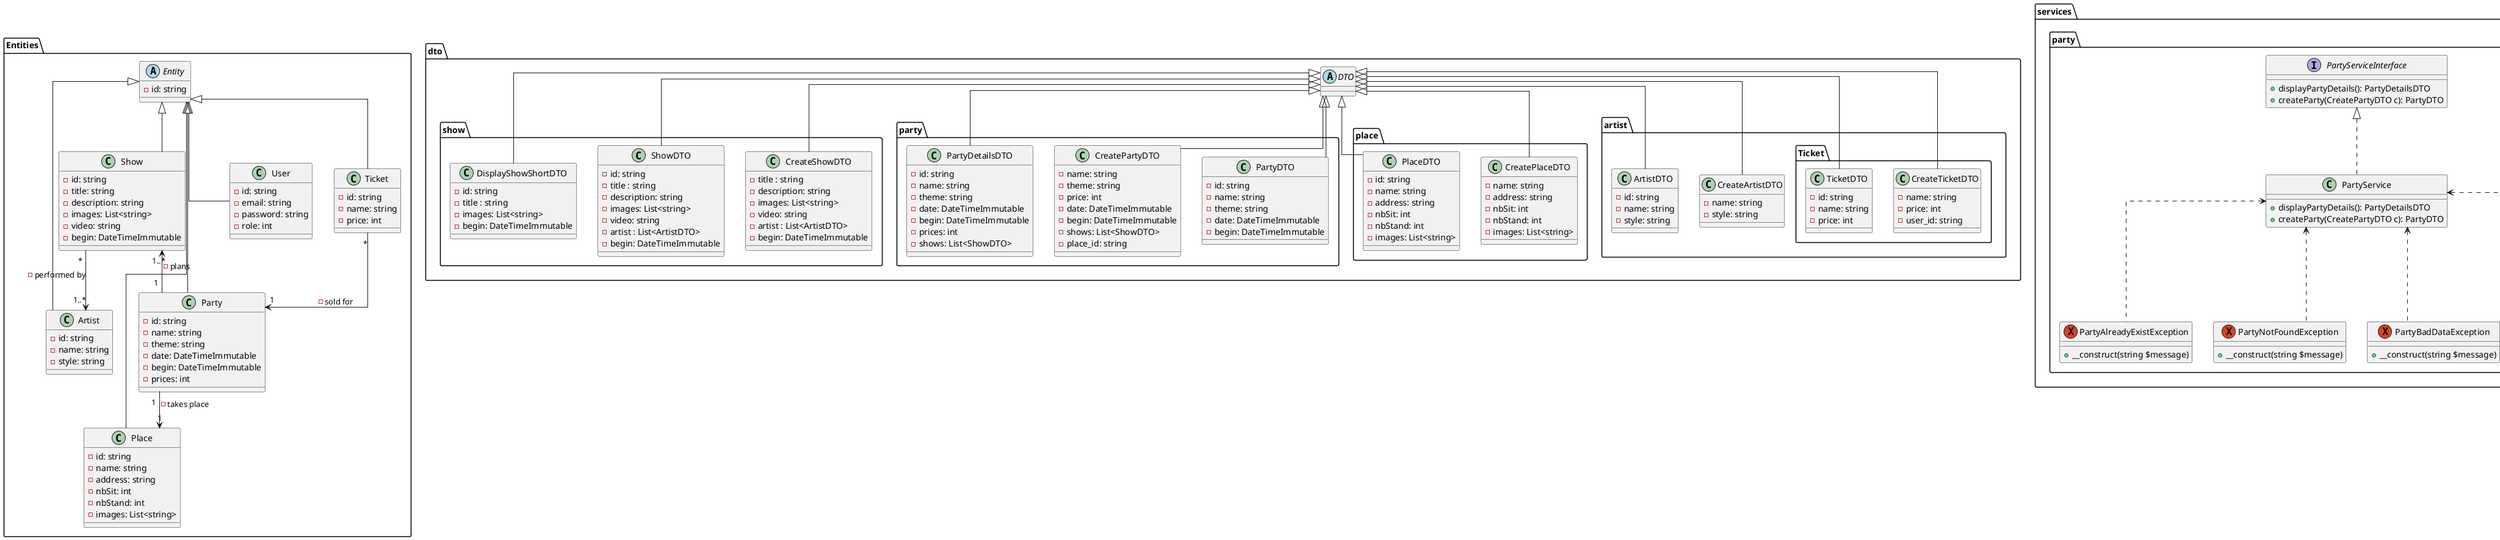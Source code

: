 @startuml
package Entities{
abstract Entity{
    -id: string
}

class "Show"{
    -id: string
    -title: string
    -description: string
    -images: List<string>
    -video: string
    -begin: DateTimeImmutable
}

class "Place"{
    -id: string
    -name: string
    -address: string
    -nbSit: int
    -nbStand: int
    -images: List<string>
}

class "Party"{
    -id: string
    -name: string
    -theme: string
    -date: DateTimeImmutable
    -begin: DateTimeImmutable
    -prices: int
}

class Artist {
    -id: string
    -name: string
    -style: string
}

class User {
    -id: string
    -email: string
    -password: string
    -role: int
}

class Ticket {
    -id: string
    -name: string
    -price: int
}

"Show" "1..*"<--"1" "Party" : -plans

"Party" "1"-->"1" "Place" : -takes place

"Show" "*"-->"1..*" "Artist" : -performed by

"Ticket" "*"-->"1" "Party" : -sold for

"Entity" <|-- "Show"
"Entity" <|-- "Place"
"Entity" <|-- "Party"
"Entity" <|-- "Artist"
"Entity" <|-- "User"
"Entity" <|-- "Ticket"
}
package "dto" {
abstract DTO {
}
package "show"{

    class CreateShowDTO{
        -title : string
        -description: string
        -images: List<string>
        -video: string
        -artist : List<ArtistDTO>
        -begin: DateTimeImmutable
    }
    class ShowDTO{
        -id: string
        -title : string
        -description: string
        -images: List<string>
        -video: string
        -artist : List<ArtistDTO>
        -begin: DateTimeImmutable
    }
    class DisplayShowShortDTO{
        -id: string
        -title : string
        -images: List<string>
        -begin: DateTimeImmutable
    }
}
package "party" {
    class PartyDTO {
        -id: string
        -name: string
        -theme: string
        -date: DateTimeImmutable
        -begin: DateTimeImmutable
    }
    class CreatePartyDTO {
        -name: string
        -theme: string
        -price: int
        -date: DateTimeImmutable
        -begin: DateTimeImmutable
        -shows: List<ShowDTO>
        -place_id: string
    }
    class PartyDetailsDTO {
        -id: string
        -name: string
        -theme: string
        -date: DateTimeImmutable
        -begin: DateTimeImmutable
        -prices: int
        -shows: List<ShowDTO>
    }

}

package "place"{
    class "CreatePlaceDTO"{
        -name: string
        -address: string
        -nbSit: int
        -nbStand: int
        -images: List<string>
    }

    class "PlaceDTO"{
        -id: string
        -name: string
        -address: string
        -nbSit: int
        -nbStand: int
        -images: List<string>
    }
}

package "artist"{
    class "CreateArtistDTO"{
        -name: string
        -style: string
    }
    class "ArtistDTO"{
        -id: string
        -name: string
        -style: string
    }

    package Ticket {
        class "CreateTicketDTO"{
            -name: string
            -price: int
            -user_id: string
        }
        class "TicketDTO"{
            -id: string
            -name: string
            -price: int
        }
    }
}

DTO <|-- CreateShowDTO
DTO <|-- ShowDTO
DTO <|-- DisplayShowShortDTO
DTO <|-- PartyDTO
DTO <|-- CreatePartyDTO
DTO <|-- PartyDetailsDTO
DTO <|-- CreatePlaceDTO
DTO <|-- PlaceDTO
DTO <|-- CreateArtistDTO
DTO <|-- ArtistDTO
DTO <|-- CreateTicketDTO
DTO <|-- TicketDTO
}

package "services" {
    package "show"{
        interface ShowServiceInterface{
            + displayShows() : DisplayShowShortDTO
            + createShow(createShowDTO c): ShowDTO
        }

        class ShowService implements ShowServiceInterface{
            + displayShows() : DisplayShowShortDTO
            + createShow(createShowDTO c): ShowDTO
        }

        exception ShowAlreadyExistException{
            + __construct(string $message)
        }
        exception ShowNotFoundException{
            + __construct(string $message)
        }
        exception ShowBadDataException{
            + __construct(string $message)
        }
        exception ShowInternalServerErrorException{
            + __construct(string $message)
        }
        ShowService <.. ShowAlreadyExistException
        ShowService <.. ShowNotFoundException
        ShowService <.. ShowBadDataException
        ShowService <.. ShowInternalServerErrorException
    }

    package "party" {
        interface PartyServiceInterface {
            +displayPartyDetails(): PartyDetailsDTO
            +createParty(CreatePartyDTO c): PartyDTO
        }
        class PartyService implements PartyServiceInterface{
                +displayPartyDetails(): PartyDetailsDTO
                +createParty(CreatePartyDTO c): PartyDTO
        }
        exception PartyAlreadyExistException{
                + __construct(string $message)
        }
        exception PartyNotFoundException{
                + __construct(string $message)
        }
        exception PartyBadDataException{
                + __construct(string $message)
        }
        exception PartyInternalServerErrorException{
                + __construct(string $message)
        }
        PartyService <.. PartyAlreadyExistException
        PartyService <.. PartyNotFoundException
        PartyService <.. PartyBadDataException
        PartyService <.. PartyInternalServerErrorException
    }
}


skinparam linetype ortho


@enduml